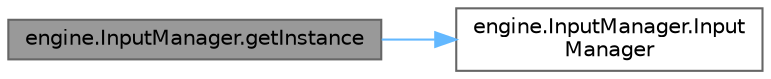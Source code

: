 digraph "engine.InputManager.getInstance"
{
 // LATEX_PDF_SIZE
  bgcolor="transparent";
  edge [fontname=Helvetica,fontsize=10,labelfontname=Helvetica,labelfontsize=10];
  node [fontname=Helvetica,fontsize=10,shape=box,height=0.2,width=0.4];
  rankdir="LR";
  Node1 [id="Node000001",label="engine.InputManager.getInstance",height=0.2,width=0.4,color="gray40", fillcolor="grey60", style="filled", fontcolor="black",tooltip="Returns shared instance of InputManager."];
  Node1 -> Node2 [id="edge1_Node000001_Node000002",color="steelblue1",style="solid",tooltip=" "];
  Node2 [id="Node000002",label="engine.InputManager.Input\lManager",height=0.2,width=0.4,color="grey40", fillcolor="white", style="filled",URL="$classengine_1_1_input_manager.html#a1ab5f8bce66f516527390223c6dc18db",tooltip="Private constructor."];
}
